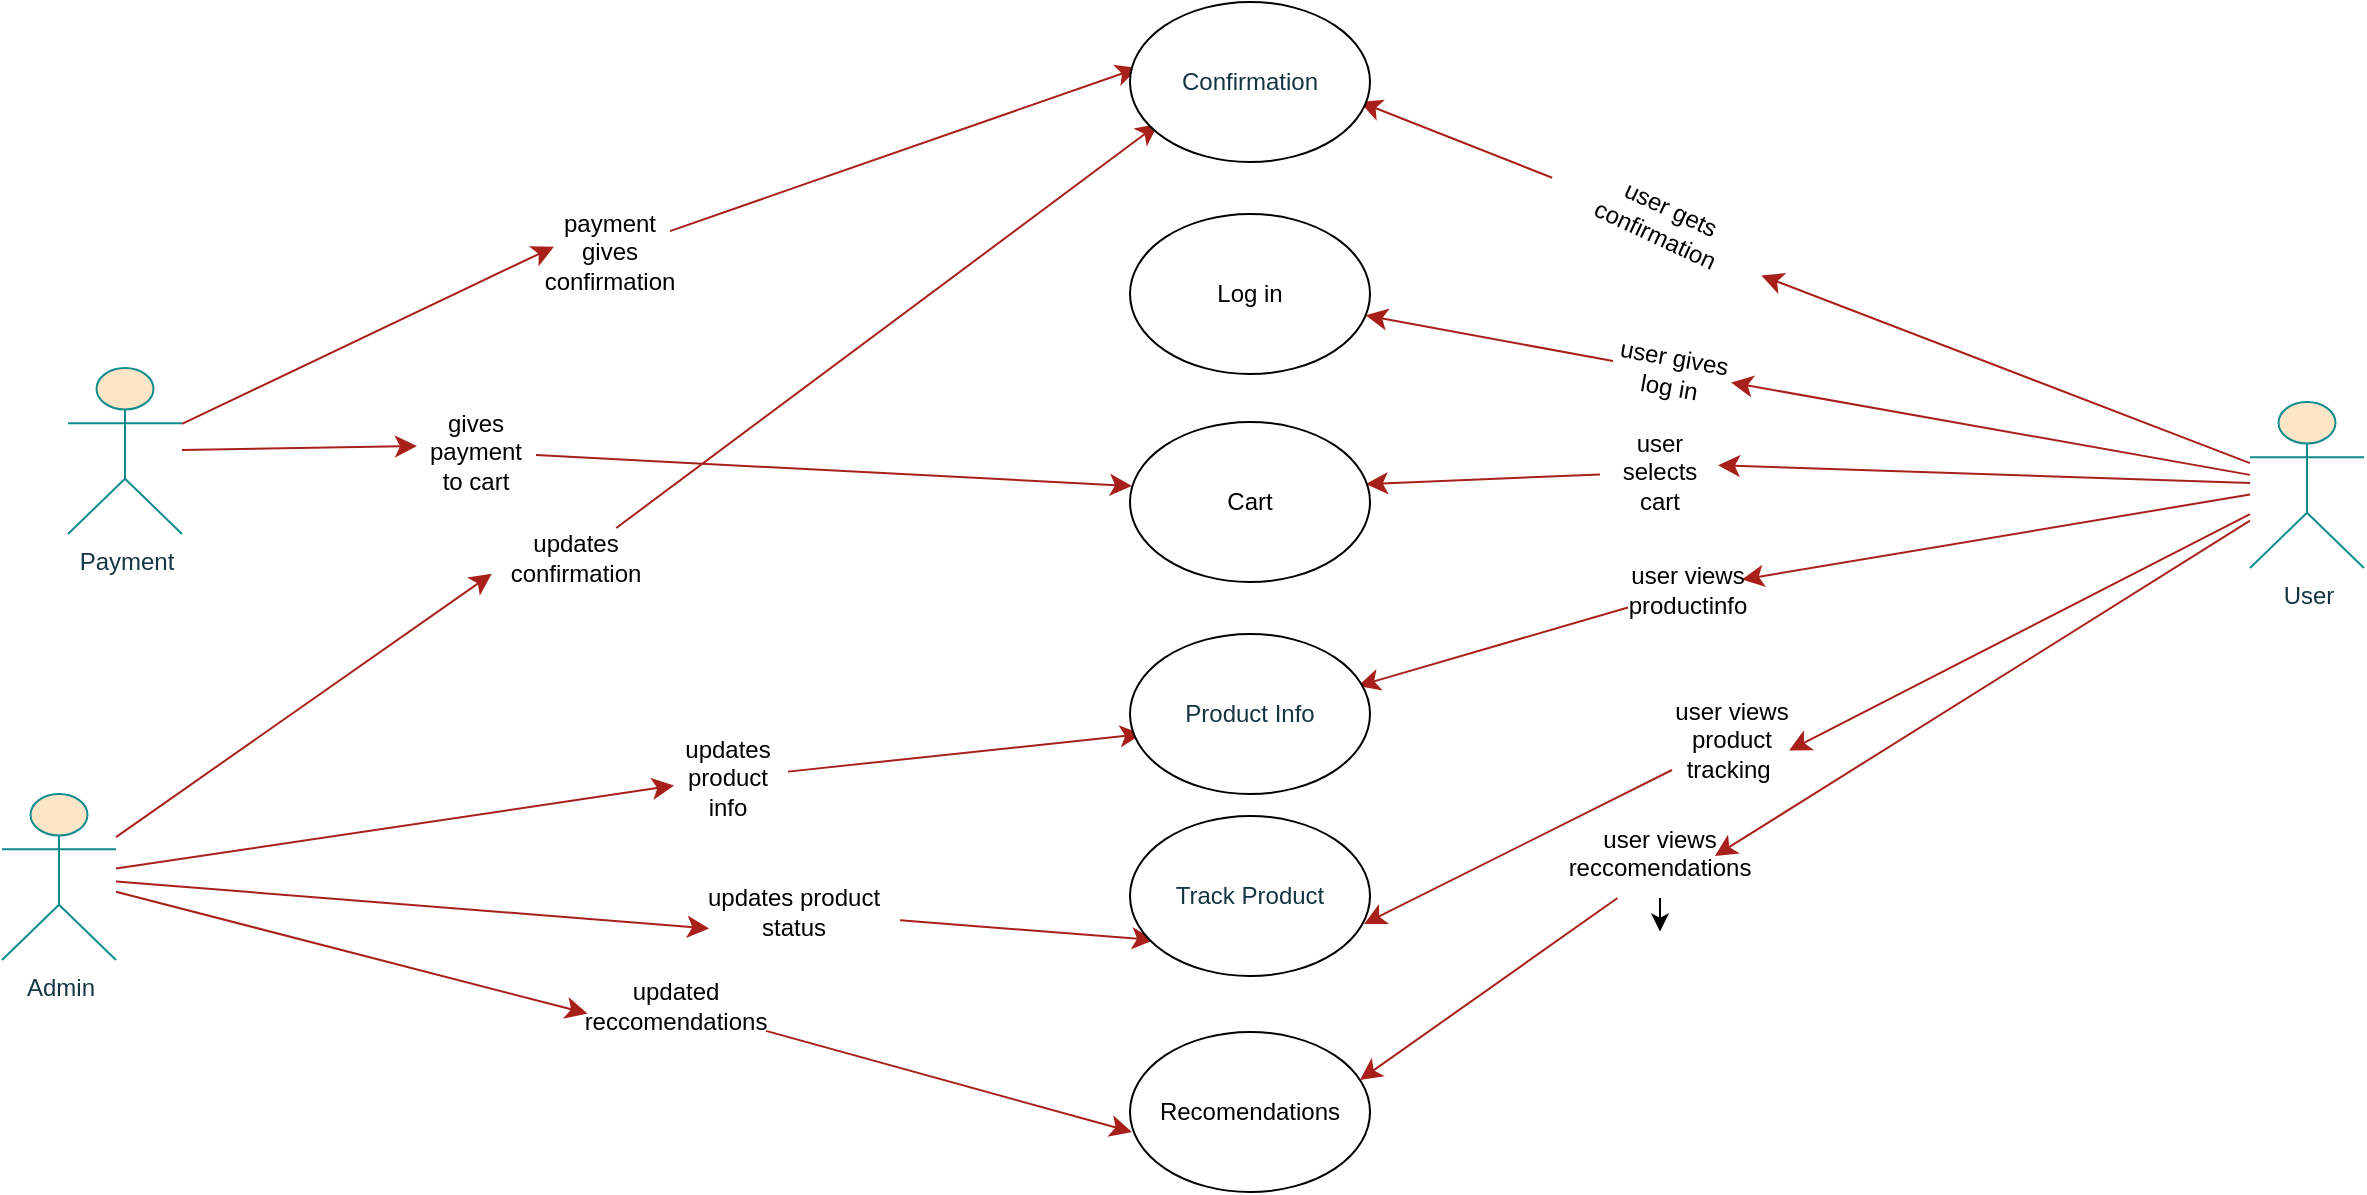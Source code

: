 <mxfile version="26.0.16">
  <diagram name="Page-1" id="CA9OaQWJdPcieko273lv">
    <mxGraphModel dx="2117" dy="1822" grid="0" gridSize="10" guides="1" tooltips="1" connect="1" arrows="1" fold="1" page="1" pageScale="1" pageWidth="827" pageHeight="1169" math="0" shadow="0">
      <root>
        <mxCell id="0" />
        <mxCell id="1" parent="0" />
        <mxCell id="sXHvDaJGedlOMtMm5zLg-24" style="edgeStyle=none;curved=1;rounded=0;orthogonalLoop=1;jettySize=auto;html=1;fontSize=12;startSize=8;endSize=8;labelBackgroundColor=none;strokeColor=#A8201A;fontColor=default;" parent="1" source="DIM88qBCfVGFY8QU8LkZ-4" target="WPAA0XK5yfSlv5IIpikp-2" edge="1">
          <mxGeometry relative="1" as="geometry">
            <mxPoint x="256" y="-413" as="targetPoint" />
          </mxGeometry>
        </mxCell>
        <mxCell id="sXHvDaJGedlOMtMm5zLg-26" style="edgeStyle=none;curved=1;rounded=0;orthogonalLoop=1;jettySize=auto;html=1;fontSize=12;startSize=8;endSize=8;labelBackgroundColor=none;strokeColor=#A8201A;fontColor=default;entryX=0.983;entryY=0.388;entryDx=0;entryDy=0;entryPerimeter=0;" parent="1" source="DIM88qBCfVGFY8QU8LkZ-5" target="WPAA0XK5yfSlv5IIpikp-3" edge="1">
          <mxGeometry relative="1" as="geometry">
            <mxPoint x="258" y="-255" as="targetPoint" />
          </mxGeometry>
        </mxCell>
        <mxCell id="sXHvDaJGedlOMtMm5zLg-29" style="edgeStyle=none;curved=1;rounded=0;orthogonalLoop=1;jettySize=auto;html=1;entryX=0.975;entryY=0.675;entryDx=0;entryDy=0;fontSize=12;startSize=8;endSize=8;labelBackgroundColor=none;strokeColor=#A8201A;fontColor=default;entryPerimeter=0;" parent="1" source="DIM88qBCfVGFY8QU8LkZ-11" target="WPAA0XK5yfSlv5IIpikp-5" edge="1">
          <mxGeometry relative="1" as="geometry">
            <mxPoint x="256" y="-63" as="targetPoint" />
          </mxGeometry>
        </mxCell>
        <mxCell id="dqMgHZY9iFHiHRd6_skg-25" style="edgeStyle=none;curved=1;rounded=0;orthogonalLoop=1;jettySize=auto;html=1;fontSize=12;startSize=8;endSize=8;labelBackgroundColor=none;strokeColor=#A8201A;fontColor=default;entryX=0.958;entryY=0.3;entryDx=0;entryDy=0;entryPerimeter=0;" parent="1" source="DIM88qBCfVGFY8QU8LkZ-13" target="WPAA0XK5yfSlv5IIpikp-6" edge="1">
          <mxGeometry relative="1" as="geometry">
            <mxPoint x="220.82" y="-12" as="targetPoint" />
          </mxGeometry>
        </mxCell>
        <mxCell id="dqMgHZY9iFHiHRd6_skg-26" style="edgeStyle=none;curved=1;rounded=0;orthogonalLoop=1;jettySize=auto;html=1;fontSize=12;startSize=8;endSize=8;labelBackgroundColor=none;strokeColor=#A8201A;fontColor=default;entryX=0.958;entryY=0.625;entryDx=0;entryDy=0;entryPerimeter=0;" parent="1" source="DIM88qBCfVGFY8QU8LkZ-1" target="WPAA0XK5yfSlv5IIpikp-1" edge="1">
          <mxGeometry relative="1" as="geometry">
            <mxPoint x="233.961" y="-478" as="targetPoint" />
          </mxGeometry>
        </mxCell>
        <mxCell id="sXHvDaJGedlOMtMm5zLg-2" value="User&lt;div&gt;&lt;br&gt;&lt;/div&gt;" style="shape=umlActor;verticalLabelPosition=bottom;verticalAlign=top;html=1;outlineConnect=0;labelBackgroundColor=none;fillColor=#FAE5C7;strokeColor=#0F8B8D;fontColor=#143642;" parent="1" vertex="1">
          <mxGeometry x="673" y="-344" width="57" height="83" as="geometry" />
        </mxCell>
        <mxCell id="sXHvDaJGedlOMtMm5zLg-22" value="" style="edgeStyle=none;curved=1;rounded=0;orthogonalLoop=1;jettySize=auto;html=1;fontSize=12;startSize=8;endSize=8;labelBackgroundColor=none;strokeColor=#A8201A;fontColor=default;entryX=0.008;entryY=0.4;entryDx=0;entryDy=0;entryPerimeter=0;" parent="1" source="DIM88qBCfVGFY8QU8LkZ-24" target="WPAA0XK5yfSlv5IIpikp-3" edge="1">
          <mxGeometry relative="1" as="geometry">
            <mxPoint x="138" y="-247.5" as="targetPoint" />
          </mxGeometry>
        </mxCell>
        <mxCell id="sXHvDaJGedlOMtMm5zLg-23" style="edgeStyle=none;curved=1;rounded=0;orthogonalLoop=1;jettySize=auto;html=1;fontSize=12;startSize=8;endSize=8;labelBackgroundColor=none;strokeColor=#A8201A;fontColor=default;entryX=0.033;entryY=0.413;entryDx=0;entryDy=0;entryPerimeter=0;" parent="1" source="DIM88qBCfVGFY8QU8LkZ-27" target="WPAA0XK5yfSlv5IIpikp-1" edge="1">
          <mxGeometry relative="1" as="geometry">
            <mxPoint x="126" y="-489" as="targetPoint" />
          </mxGeometry>
        </mxCell>
        <mxCell id="sXHvDaJGedlOMtMm5zLg-5" value="Payment&lt;div&gt;&lt;br&gt;&lt;/div&gt;" style="shape=umlActor;verticalLabelPosition=bottom;verticalAlign=top;html=1;outlineConnect=0;labelBackgroundColor=none;fillColor=#FAE5C7;strokeColor=#0F8B8D;fontColor=#143642;" parent="1" vertex="1">
          <mxGeometry x="-418" y="-361" width="57" height="83" as="geometry" />
        </mxCell>
        <mxCell id="sXHvDaJGedlOMtMm5zLg-35" value="" style="edgeStyle=none;curved=1;rounded=0;orthogonalLoop=1;jettySize=auto;html=1;fontSize=12;startSize=8;endSize=8;entryX=0.05;entryY=0.625;entryDx=0;entryDy=0;labelBackgroundColor=none;strokeColor=#A8201A;fontColor=default;entryPerimeter=0;" parent="1" source="DIM88qBCfVGFY8QU8LkZ-20" target="WPAA0XK5yfSlv5IIpikp-4" edge="1">
          <mxGeometry relative="1" as="geometry">
            <mxPoint x="129" y="-144.5" as="targetPoint" />
          </mxGeometry>
        </mxCell>
        <mxCell id="sXHvDaJGedlOMtMm5zLg-37" style="edgeStyle=none;curved=1;rounded=0;orthogonalLoop=1;jettySize=auto;html=1;fontSize=12;startSize=8;endSize=8;labelBackgroundColor=none;strokeColor=#A8201A;fontColor=default;entryX=0.008;entryY=0.625;entryDx=0;entryDy=0;entryPerimeter=0;" parent="1" source="DIM88qBCfVGFY8QU8LkZ-16" target="WPAA0XK5yfSlv5IIpikp-6" edge="1">
          <mxGeometry relative="1" as="geometry">
            <mxPoint x="136" y="-7.622" as="targetPoint" />
          </mxGeometry>
        </mxCell>
        <mxCell id="sXHvDaJGedlOMtMm5zLg-40" style="edgeStyle=none;curved=1;rounded=0;orthogonalLoop=1;jettySize=auto;html=1;entryX=0.117;entryY=0.763;entryDx=0;entryDy=0;fontSize=12;startSize=8;endSize=8;labelBackgroundColor=none;strokeColor=#A8201A;fontColor=default;entryPerimeter=0;" parent="1" source="DIM88qBCfVGFY8QU8LkZ-22" target="WPAA0XK5yfSlv5IIpikp-1" edge="1">
          <mxGeometry relative="1" as="geometry">
            <mxPoint x="134" y="-493" as="targetPoint" />
          </mxGeometry>
        </mxCell>
        <mxCell id="dqMgHZY9iFHiHRd6_skg-27" style="edgeStyle=none;curved=1;rounded=0;orthogonalLoop=1;jettySize=auto;html=1;fontSize=12;startSize=8;endSize=8;labelBackgroundColor=none;strokeColor=#A8201A;fontColor=default;entryX=0.1;entryY=0.775;entryDx=0;entryDy=0;entryPerimeter=0;" parent="1" source="DIM88qBCfVGFY8QU8LkZ-18" target="WPAA0XK5yfSlv5IIpikp-5" edge="1">
          <mxGeometry relative="1" as="geometry">
            <mxPoint x="136" y="-67.22" as="targetPoint" />
          </mxGeometry>
        </mxCell>
        <mxCell id="sXHvDaJGedlOMtMm5zLg-21" value="&lt;div&gt;Admin&lt;/div&gt;&lt;div&gt;&lt;br&gt;&lt;/div&gt;" style="shape=umlActor;verticalLabelPosition=bottom;verticalAlign=top;html=1;outlineConnect=0;labelBackgroundColor=none;fillColor=#FAE5C7;strokeColor=#0F8B8D;fontColor=#143642;" parent="1" vertex="1">
          <mxGeometry x="-451" y="-148" width="57" height="83" as="geometry" />
        </mxCell>
        <mxCell id="sXHvDaJGedlOMtMm5zLg-28" style="edgeStyle=none;curved=1;rounded=0;orthogonalLoop=1;jettySize=auto;html=1;entryX=0.95;entryY=0.325;entryDx=0;entryDy=0;fontSize=12;startSize=8;endSize=8;labelBackgroundColor=none;strokeColor=#A8201A;fontColor=default;entryPerimeter=0;" parent="1" source="DIM88qBCfVGFY8QU8LkZ-9" target="WPAA0XK5yfSlv5IIpikp-4" edge="1">
          <mxGeometry relative="1" as="geometry">
            <mxPoint x="249" y="-152" as="targetPoint" />
          </mxGeometry>
        </mxCell>
        <mxCell id="WPAA0XK5yfSlv5IIpikp-1" value="&lt;span style=&quot;color: rgb(20, 54, 66);&quot;&gt;Confirmation&lt;/span&gt;" style="ellipse;whiteSpace=wrap;html=1;" parent="1" vertex="1">
          <mxGeometry x="113" y="-544" width="120" height="80" as="geometry" />
        </mxCell>
        <mxCell id="WPAA0XK5yfSlv5IIpikp-2" value="Log in" style="ellipse;whiteSpace=wrap;html=1;" parent="1" vertex="1">
          <mxGeometry x="113" y="-438" width="120" height="80" as="geometry" />
        </mxCell>
        <mxCell id="WPAA0XK5yfSlv5IIpikp-3" value="Cart" style="ellipse;whiteSpace=wrap;html=1;" parent="1" vertex="1">
          <mxGeometry x="113" y="-334" width="120" height="80" as="geometry" />
        </mxCell>
        <mxCell id="WPAA0XK5yfSlv5IIpikp-4" value="&lt;span style=&quot;color: rgb(20, 54, 66);&quot;&gt;Product Info&lt;/span&gt;" style="ellipse;whiteSpace=wrap;html=1;" parent="1" vertex="1">
          <mxGeometry x="113" y="-228" width="120" height="80" as="geometry" />
        </mxCell>
        <mxCell id="WPAA0XK5yfSlv5IIpikp-5" value="&lt;span style=&quot;color: rgb(20, 54, 66);&quot;&gt;Track Product&lt;/span&gt;" style="ellipse;whiteSpace=wrap;html=1;" parent="1" vertex="1">
          <mxGeometry x="113" y="-137" width="120" height="80" as="geometry" />
        </mxCell>
        <mxCell id="WPAA0XK5yfSlv5IIpikp-6" value="Recomendations" style="ellipse;whiteSpace=wrap;html=1;" parent="1" vertex="1">
          <mxGeometry x="113" y="-29" width="120" height="80" as="geometry" />
        </mxCell>
        <mxCell id="DIM88qBCfVGFY8QU8LkZ-6" value="" style="edgeStyle=none;curved=1;rounded=0;orthogonalLoop=1;jettySize=auto;html=1;fontSize=12;startSize=8;endSize=8;labelBackgroundColor=none;strokeColor=#A8201A;fontColor=default;entryX=0.983;entryY=0.388;entryDx=0;entryDy=0;entryPerimeter=0;" edge="1" parent="1" source="sXHvDaJGedlOMtMm5zLg-2" target="DIM88qBCfVGFY8QU8LkZ-5">
          <mxGeometry relative="1" as="geometry">
            <mxPoint x="231" y="-303" as="targetPoint" />
            <mxPoint x="673" y="-303" as="sourcePoint" />
          </mxGeometry>
        </mxCell>
        <mxCell id="DIM88qBCfVGFY8QU8LkZ-5" value="user selects cart" style="text;html=1;align=center;verticalAlign=middle;whiteSpace=wrap;rounded=0;" vertex="1" parent="1">
          <mxGeometry x="348" y="-324" width="60" height="30" as="geometry" />
        </mxCell>
        <mxCell id="DIM88qBCfVGFY8QU8LkZ-7" value="" style="edgeStyle=none;curved=1;rounded=0;orthogonalLoop=1;jettySize=auto;html=1;fontSize=12;startSize=8;endSize=8;labelBackgroundColor=none;strokeColor=#A8201A;fontColor=default;" edge="1" parent="1" source="sXHvDaJGedlOMtMm5zLg-2" target="DIM88qBCfVGFY8QU8LkZ-4">
          <mxGeometry relative="1" as="geometry">
            <mxPoint x="231" y="-388" as="targetPoint" />
            <mxPoint x="673" y="-308" as="sourcePoint" />
          </mxGeometry>
        </mxCell>
        <mxCell id="DIM88qBCfVGFY8QU8LkZ-4" value="user gives log in" style="text;html=1;align=center;verticalAlign=middle;whiteSpace=wrap;rounded=0;rotation=10;" vertex="1" parent="1">
          <mxGeometry x="354" y="-374" width="60" height="30" as="geometry" />
        </mxCell>
        <mxCell id="DIM88qBCfVGFY8QU8LkZ-8" value="" style="edgeStyle=none;curved=1;rounded=0;orthogonalLoop=1;jettySize=auto;html=1;fontSize=12;startSize=8;endSize=8;labelBackgroundColor=none;strokeColor=#A8201A;fontColor=default;entryX=0.958;entryY=0.625;entryDx=0;entryDy=0;entryPerimeter=0;" edge="1" parent="1" source="sXHvDaJGedlOMtMm5zLg-2" target="DIM88qBCfVGFY8QU8LkZ-1">
          <mxGeometry relative="1" as="geometry">
            <mxPoint x="228" y="-494" as="targetPoint" />
            <mxPoint x="673" y="-314" as="sourcePoint" />
          </mxGeometry>
        </mxCell>
        <mxCell id="DIM88qBCfVGFY8QU8LkZ-1" value="user gets confirmation&amp;nbsp;" style="text;html=1;align=center;verticalAlign=middle;whiteSpace=wrap;rounded=0;rotation=25;" vertex="1" parent="1">
          <mxGeometry x="320" y="-449" width="120.51" height="30" as="geometry" />
        </mxCell>
        <mxCell id="DIM88qBCfVGFY8QU8LkZ-10" value="" style="edgeStyle=none;curved=1;rounded=0;orthogonalLoop=1;jettySize=auto;html=1;entryX=0.95;entryY=0.325;entryDx=0;entryDy=0;fontSize=12;startSize=8;endSize=8;labelBackgroundColor=none;strokeColor=#A8201A;fontColor=default;entryPerimeter=0;" edge="1" parent="1" source="sXHvDaJGedlOMtMm5zLg-2" target="DIM88qBCfVGFY8QU8LkZ-9">
          <mxGeometry relative="1" as="geometry">
            <mxPoint x="227" y="-202" as="targetPoint" />
            <mxPoint x="673" y="-296" as="sourcePoint" />
          </mxGeometry>
        </mxCell>
        <mxCell id="DIM88qBCfVGFY8QU8LkZ-9" value="user views productinfo" style="text;html=1;align=center;verticalAlign=middle;whiteSpace=wrap;rounded=0;" vertex="1" parent="1">
          <mxGeometry x="362" y="-265" width="60" height="30" as="geometry" />
        </mxCell>
        <mxCell id="DIM88qBCfVGFY8QU8LkZ-12" value="" style="edgeStyle=none;curved=1;rounded=0;orthogonalLoop=1;jettySize=auto;html=1;entryX=0.975;entryY=0.675;entryDx=0;entryDy=0;fontSize=12;startSize=8;endSize=8;labelBackgroundColor=none;strokeColor=#A8201A;fontColor=default;entryPerimeter=0;" edge="1" parent="1" source="sXHvDaJGedlOMtMm5zLg-2" target="DIM88qBCfVGFY8QU8LkZ-11">
          <mxGeometry relative="1" as="geometry">
            <mxPoint x="230" y="-83" as="targetPoint" />
            <mxPoint x="673" y="-289" as="sourcePoint" />
          </mxGeometry>
        </mxCell>
        <mxCell id="DIM88qBCfVGFY8QU8LkZ-11" value="user views product tracking&amp;nbsp;" style="text;html=1;align=center;verticalAlign=middle;whiteSpace=wrap;rounded=0;" vertex="1" parent="1">
          <mxGeometry x="384" y="-190" width="60" height="30" as="geometry" />
        </mxCell>
        <mxCell id="DIM88qBCfVGFY8QU8LkZ-14" value="" style="edgeStyle=none;curved=1;rounded=0;orthogonalLoop=1;jettySize=auto;html=1;fontSize=12;startSize=8;endSize=8;labelBackgroundColor=none;strokeColor=#A8201A;fontColor=default;entryX=0.958;entryY=0.3;entryDx=0;entryDy=0;entryPerimeter=0;" edge="1" parent="1" source="sXHvDaJGedlOMtMm5zLg-2" target="DIM88qBCfVGFY8QU8LkZ-13">
          <mxGeometry relative="1" as="geometry">
            <mxPoint x="228" y="-5" as="targetPoint" />
            <mxPoint x="673" y="-285" as="sourcePoint" />
          </mxGeometry>
        </mxCell>
        <mxCell id="DIM88qBCfVGFY8QU8LkZ-15" style="edgeStyle=orthogonalEdgeStyle;rounded=0;orthogonalLoop=1;jettySize=auto;html=1;exitX=0.5;exitY=1;exitDx=0;exitDy=0;" edge="1" parent="1" source="DIM88qBCfVGFY8QU8LkZ-13">
          <mxGeometry relative="1" as="geometry">
            <mxPoint x="378" y="-79.2" as="targetPoint" />
          </mxGeometry>
        </mxCell>
        <mxCell id="DIM88qBCfVGFY8QU8LkZ-13" value="user views reccomendations&lt;div&gt;&lt;br&gt;&lt;/div&gt;" style="text;html=1;align=center;verticalAlign=middle;whiteSpace=wrap;rounded=0;" vertex="1" parent="1">
          <mxGeometry x="348" y="-126" width="60" height="30" as="geometry" />
        </mxCell>
        <mxCell id="DIM88qBCfVGFY8QU8LkZ-17" value="" style="edgeStyle=none;curved=1;rounded=0;orthogonalLoop=1;jettySize=auto;html=1;fontSize=12;startSize=8;endSize=8;labelBackgroundColor=none;strokeColor=#A8201A;fontColor=default;entryX=0.008;entryY=0.625;entryDx=0;entryDy=0;entryPerimeter=0;" edge="1" parent="1" source="sXHvDaJGedlOMtMm5zLg-21" target="DIM88qBCfVGFY8QU8LkZ-16">
          <mxGeometry relative="1" as="geometry">
            <mxPoint x="114" y="21" as="targetPoint" />
            <mxPoint x="-394" y="-100" as="sourcePoint" />
          </mxGeometry>
        </mxCell>
        <mxCell id="DIM88qBCfVGFY8QU8LkZ-16" value="updated reccomendations" style="text;html=1;align=center;verticalAlign=middle;whiteSpace=wrap;rounded=0;" vertex="1" parent="1">
          <mxGeometry x="-159" y="-57" width="90" height="30" as="geometry" />
        </mxCell>
        <mxCell id="DIM88qBCfVGFY8QU8LkZ-19" value="" style="edgeStyle=none;curved=1;rounded=0;orthogonalLoop=1;jettySize=auto;html=1;fontSize=12;startSize=8;endSize=8;labelBackgroundColor=none;strokeColor=#A8201A;fontColor=default;entryX=0.1;entryY=0.775;entryDx=0;entryDy=0;entryPerimeter=0;" edge="1" parent="1" source="sXHvDaJGedlOMtMm5zLg-21" target="DIM88qBCfVGFY8QU8LkZ-18">
          <mxGeometry relative="1" as="geometry">
            <mxPoint x="125" y="-75" as="targetPoint" />
            <mxPoint x="-394" y="-105" as="sourcePoint" />
          </mxGeometry>
        </mxCell>
        <mxCell id="DIM88qBCfVGFY8QU8LkZ-18" value="updates product status" style="text;html=1;align=center;verticalAlign=middle;whiteSpace=wrap;rounded=0;" vertex="1" parent="1">
          <mxGeometry x="-108" y="-104" width="106" height="30" as="geometry" />
        </mxCell>
        <mxCell id="DIM88qBCfVGFY8QU8LkZ-21" value="" style="edgeStyle=none;curved=1;rounded=0;orthogonalLoop=1;jettySize=auto;html=1;fontSize=12;startSize=8;endSize=8;entryX=0.05;entryY=0.625;entryDx=0;entryDy=0;labelBackgroundColor=none;strokeColor=#A8201A;fontColor=default;entryPerimeter=0;" edge="1" parent="1" source="sXHvDaJGedlOMtMm5zLg-21" target="DIM88qBCfVGFY8QU8LkZ-20">
          <mxGeometry relative="1" as="geometry">
            <mxPoint x="119" y="-178" as="targetPoint" />
            <mxPoint x="-394" y="-110" as="sourcePoint" />
          </mxGeometry>
        </mxCell>
        <mxCell id="DIM88qBCfVGFY8QU8LkZ-20" value="updates product info" style="text;html=1;align=center;verticalAlign=middle;whiteSpace=wrap;rounded=0;" vertex="1" parent="1">
          <mxGeometry x="-118" y="-171" width="60" height="30" as="geometry" />
        </mxCell>
        <mxCell id="DIM88qBCfVGFY8QU8LkZ-23" value="" style="edgeStyle=none;curved=1;rounded=0;orthogonalLoop=1;jettySize=auto;html=1;entryX=0.117;entryY=0.763;entryDx=0;entryDy=0;fontSize=12;startSize=8;endSize=8;labelBackgroundColor=none;strokeColor=#A8201A;fontColor=default;entryPerimeter=0;" edge="1" parent="1" source="sXHvDaJGedlOMtMm5zLg-21" target="DIM88qBCfVGFY8QU8LkZ-22">
          <mxGeometry relative="1" as="geometry">
            <mxPoint x="127" y="-483" as="targetPoint" />
            <mxPoint x="-394" y="-126" as="sourcePoint" />
          </mxGeometry>
        </mxCell>
        <mxCell id="DIM88qBCfVGFY8QU8LkZ-22" value="updates confirmation" style="text;html=1;align=center;verticalAlign=middle;whiteSpace=wrap;rounded=0;" vertex="1" parent="1">
          <mxGeometry x="-219" y="-281" width="110" height="30" as="geometry" />
        </mxCell>
        <mxCell id="DIM88qBCfVGFY8QU8LkZ-25" value="" style="edgeStyle=none;curved=1;rounded=0;orthogonalLoop=1;jettySize=auto;html=1;fontSize=12;startSize=8;endSize=8;labelBackgroundColor=none;strokeColor=#A8201A;fontColor=default;entryX=0.008;entryY=0.4;entryDx=0;entryDy=0;entryPerimeter=0;" edge="1" parent="1" source="sXHvDaJGedlOMtMm5zLg-5" target="DIM88qBCfVGFY8QU8LkZ-24">
          <mxGeometry relative="1" as="geometry">
            <mxPoint x="114" y="-302" as="targetPoint" />
            <mxPoint x="-361" y="-319" as="sourcePoint" />
          </mxGeometry>
        </mxCell>
        <mxCell id="DIM88qBCfVGFY8QU8LkZ-24" value="gives payment to cart" style="text;html=1;align=center;verticalAlign=middle;whiteSpace=wrap;rounded=0;" vertex="1" parent="1">
          <mxGeometry x="-244" y="-334" width="60" height="30" as="geometry" />
        </mxCell>
        <mxCell id="DIM88qBCfVGFY8QU8LkZ-26" value="" style="edgeStyle=none;curved=1;rounded=0;orthogonalLoop=1;jettySize=auto;html=1;fontSize=12;startSize=8;endSize=8;labelBackgroundColor=none;strokeColor=#A8201A;fontColor=default;entryX=0.033;entryY=0.413;entryDx=0;entryDy=0;entryPerimeter=0;" edge="1" parent="1" source="sXHvDaJGedlOMtMm5zLg-5" target="DIM88qBCfVGFY8QU8LkZ-27">
          <mxGeometry relative="1" as="geometry">
            <mxPoint x="117" y="-511" as="targetPoint" />
            <mxPoint x="-361" y="-330" as="sourcePoint" />
          </mxGeometry>
        </mxCell>
        <mxCell id="DIM88qBCfVGFY8QU8LkZ-27" value="payment gives confirmation" style="text;html=1;align=center;verticalAlign=middle;whiteSpace=wrap;rounded=0;" vertex="1" parent="1">
          <mxGeometry x="-177" y="-434" width="60" height="30" as="geometry" />
        </mxCell>
      </root>
    </mxGraphModel>
  </diagram>
</mxfile>
